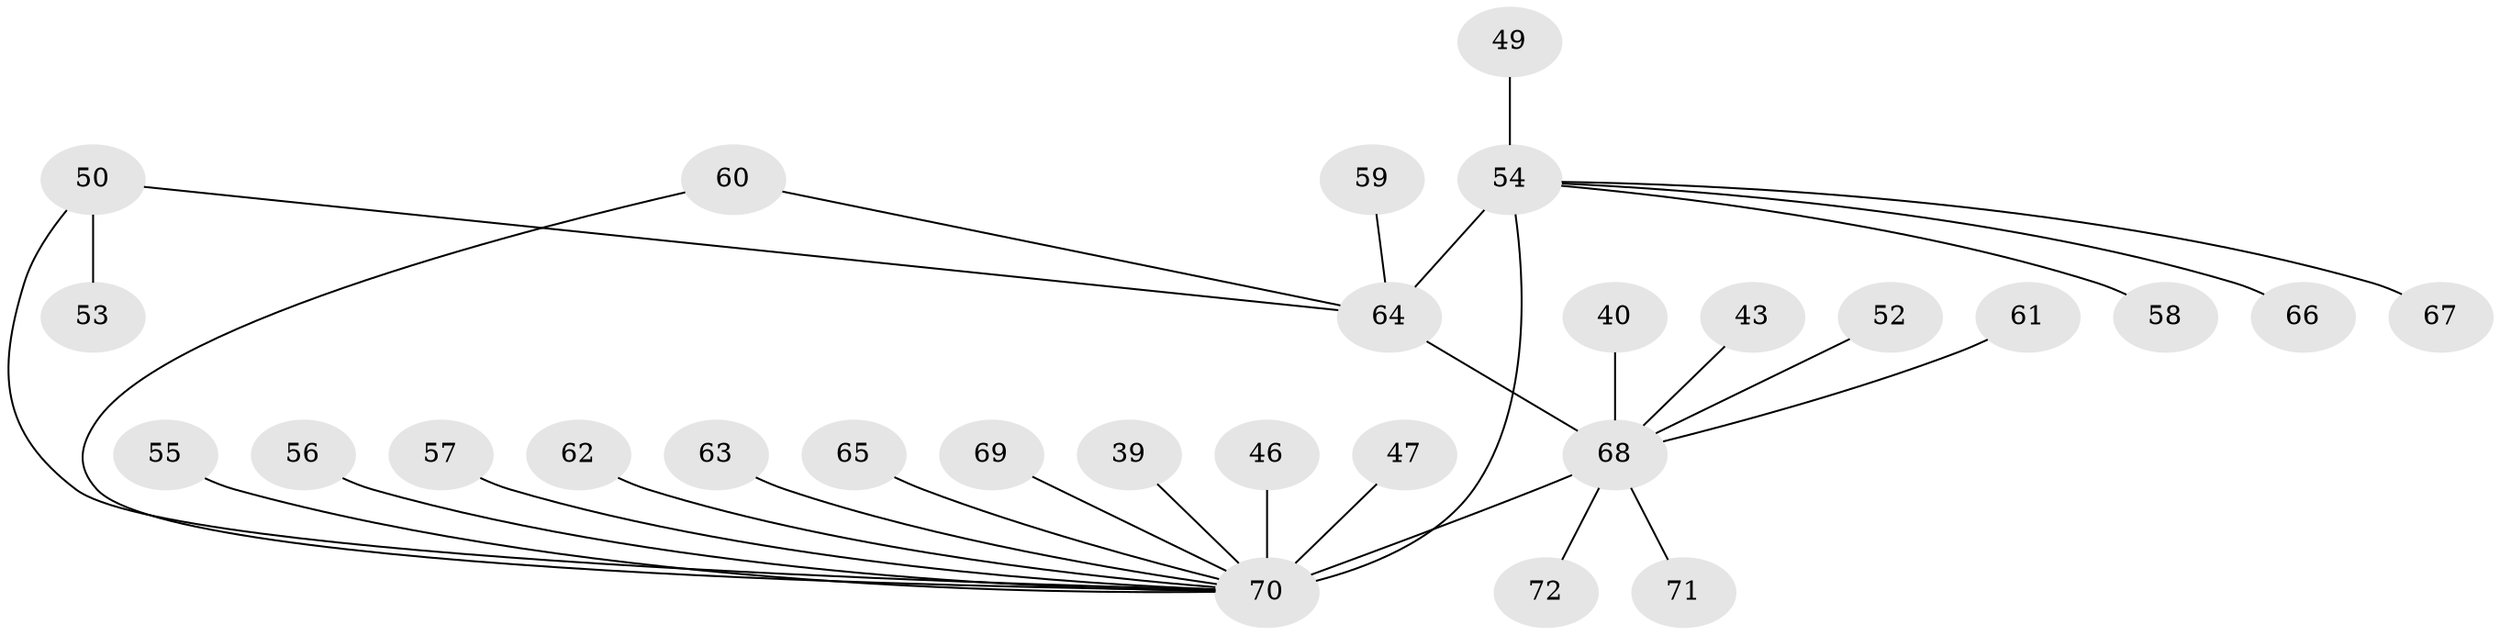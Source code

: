 // original degree distribution, {7: 0.041666666666666664, 6: 0.06944444444444445, 5: 0.041666666666666664, 8: 0.013888888888888888, 4: 0.013888888888888888, 10: 0.013888888888888888, 9: 0.013888888888888888, 3: 0.08333333333333333, 1: 0.5416666666666666, 2: 0.16666666666666666}
// Generated by graph-tools (version 1.1) at 2025/58/03/04/25 21:58:29]
// undirected, 28 vertices, 30 edges
graph export_dot {
graph [start="1"]
  node [color=gray90,style=filled];
  39;
  40;
  43;
  46;
  47;
  49;
  50 [super="+24+28+44"];
  52;
  53 [super="+32"];
  54 [super="+6+13"];
  55;
  56 [super="+36"];
  57 [super="+25+30+45"];
  58;
  59;
  60;
  61;
  62;
  63;
  64 [super="+15+34"];
  65 [super="+41+42"];
  66 [super="+27+51"];
  67;
  68 [super="+33"];
  69;
  70 [super="+26+12+48+5+16+20+21+31+35+38"];
  71;
  72;
  39 -- 70;
  40 -- 68;
  43 -- 68;
  46 -- 70;
  47 -- 70;
  49 -- 54;
  50 -- 53;
  50 -- 70 [weight=2];
  50 -- 64 [weight=2];
  52 -- 68;
  54 -- 70 [weight=5];
  54 -- 66;
  54 -- 67;
  54 -- 58;
  54 -- 64 [weight=2];
  55 -- 70;
  56 -- 70;
  57 -- 70;
  59 -- 64;
  60 -- 70;
  60 -- 64;
  61 -- 68;
  62 -- 70;
  63 -- 70;
  64 -- 68 [weight=2];
  65 -- 70;
  68 -- 70 [weight=5];
  68 -- 71;
  68 -- 72;
  69 -- 70;
}
